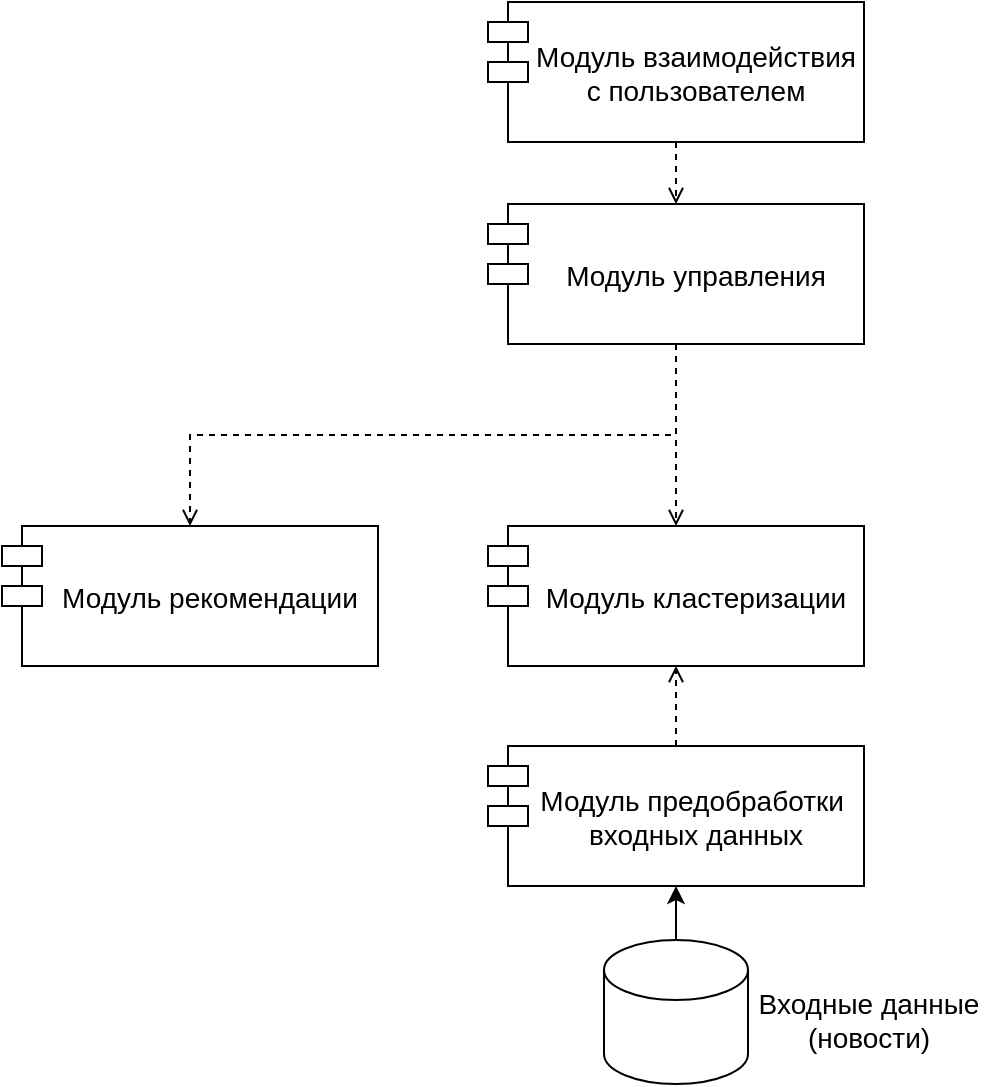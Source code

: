 <mxfile version="18.0.7" type="device"><diagram id="7Qcqqk57a32euI6yJEDy" name="Page-1"><mxGraphModel dx="1724" dy="835" grid="0" gridSize="10" guides="1" tooltips="1" connect="1" arrows="1" fold="1" page="0" pageScale="1" pageWidth="827" pageHeight="1169" math="0" shadow="0"><root><mxCell id="0"/><mxCell id="1" parent="0"/><mxCell id="2KlSItAJdCUl3kSp07Dq-14" style="edgeStyle=orthogonalEdgeStyle;rounded=0;orthogonalLoop=1;jettySize=auto;html=1;exitX=0.5;exitY=1;exitDx=0;exitDy=0;entryX=0.5;entryY=0;entryDx=0;entryDy=0;fontSize=14;endArrow=open;endFill=0;dashed=1;" edge="1" parent="1" source="2KlSItAJdCUl3kSp07Dq-1" target="2KlSItAJdCUl3kSp07Dq-2"><mxGeometry relative="1" as="geometry"/></mxCell><mxCell id="2KlSItAJdCUl3kSp07Dq-1" value="Модуль взаимодействия&#10;с пользователем" style="shape=module;align=left;spacingLeft=20;align=center;verticalAlign=middle;fontSize=14;" vertex="1" parent="1"><mxGeometry x="34" y="210" width="188" height="70" as="geometry"/></mxCell><mxCell id="2KlSItAJdCUl3kSp07Dq-6" style="edgeStyle=orthogonalEdgeStyle;rounded=0;orthogonalLoop=1;jettySize=auto;html=1;exitX=0.5;exitY=1;exitDx=0;exitDy=0;entryX=0.5;entryY=0;entryDx=0;entryDy=0;fontSize=14;dashed=1;endArrow=open;endFill=0;" edge="1" parent="1" source="2KlSItAJdCUl3kSp07Dq-2" target="2KlSItAJdCUl3kSp07Dq-4"><mxGeometry relative="1" as="geometry"/></mxCell><mxCell id="2KlSItAJdCUl3kSp07Dq-8" style="edgeStyle=orthogonalEdgeStyle;rounded=0;orthogonalLoop=1;jettySize=auto;html=1;exitX=0.5;exitY=1;exitDx=0;exitDy=0;dashed=1;fontSize=14;endArrow=open;endFill=0;" edge="1" parent="1" source="2KlSItAJdCUl3kSp07Dq-2" target="2KlSItAJdCUl3kSp07Dq-3"><mxGeometry relative="1" as="geometry"/></mxCell><mxCell id="2KlSItAJdCUl3kSp07Dq-2" value="Модуль управления" style="shape=module;align=left;spacingLeft=20;align=center;verticalAlign=middle;fontSize=14;" vertex="1" parent="1"><mxGeometry x="34" y="311" width="188" height="70" as="geometry"/></mxCell><mxCell id="2KlSItAJdCUl3kSp07Dq-3" value="Модуль рекомендации" style="shape=module;align=left;spacingLeft=20;align=center;verticalAlign=middle;fontSize=14;" vertex="1" parent="1"><mxGeometry x="-209" y="472" width="188" height="70" as="geometry"/></mxCell><mxCell id="2KlSItAJdCUl3kSp07Dq-4" value="Модуль кластеризации" style="shape=module;align=left;spacingLeft=20;align=center;verticalAlign=middle;fontSize=14;" vertex="1" parent="1"><mxGeometry x="34" y="472" width="188" height="70" as="geometry"/></mxCell><mxCell id="2KlSItAJdCUl3kSp07Dq-10" style="edgeStyle=orthogonalEdgeStyle;rounded=0;orthogonalLoop=1;jettySize=auto;html=1;exitX=0.5;exitY=0;exitDx=0;exitDy=0;entryX=0.5;entryY=1;entryDx=0;entryDy=0;dashed=1;fontSize=14;endArrow=open;endFill=0;" edge="1" parent="1" source="2KlSItAJdCUl3kSp07Dq-5" target="2KlSItAJdCUl3kSp07Dq-4"><mxGeometry relative="1" as="geometry"/></mxCell><mxCell id="2KlSItAJdCUl3kSp07Dq-5" value="Модуль предобработки &#10;входных данных" style="shape=module;align=left;spacingLeft=20;align=center;verticalAlign=middle;fontSize=14;" vertex="1" parent="1"><mxGeometry x="34" y="582" width="188" height="70" as="geometry"/></mxCell><mxCell id="2KlSItAJdCUl3kSp07Dq-13" style="edgeStyle=orthogonalEdgeStyle;rounded=0;orthogonalLoop=1;jettySize=auto;html=1;exitX=0.5;exitY=0;exitDx=0;exitDy=0;exitPerimeter=0;entryX=0.5;entryY=1;entryDx=0;entryDy=0;fontSize=14;endArrow=classic;endFill=1;" edge="1" parent="1" source="2KlSItAJdCUl3kSp07Dq-11" target="2KlSItAJdCUl3kSp07Dq-5"><mxGeometry relative="1" as="geometry"/></mxCell><mxCell id="2KlSItAJdCUl3kSp07Dq-11" value="" style="shape=cylinder3;whiteSpace=wrap;html=1;boundedLbl=1;backgroundOutline=1;size=15;fontSize=14;" vertex="1" parent="1"><mxGeometry x="92" y="679" width="72" height="72" as="geometry"/></mxCell><mxCell id="2KlSItAJdCUl3kSp07Dq-12" value="Входные данные&lt;br&gt;(новости)" style="text;html=1;align=center;verticalAlign=middle;resizable=0;points=[];autosize=1;strokeColor=none;fillColor=none;fontSize=14;" vertex="1" parent="1"><mxGeometry x="164" y="700" width="120" height="38" as="geometry"/></mxCell></root></mxGraphModel></diagram></mxfile>